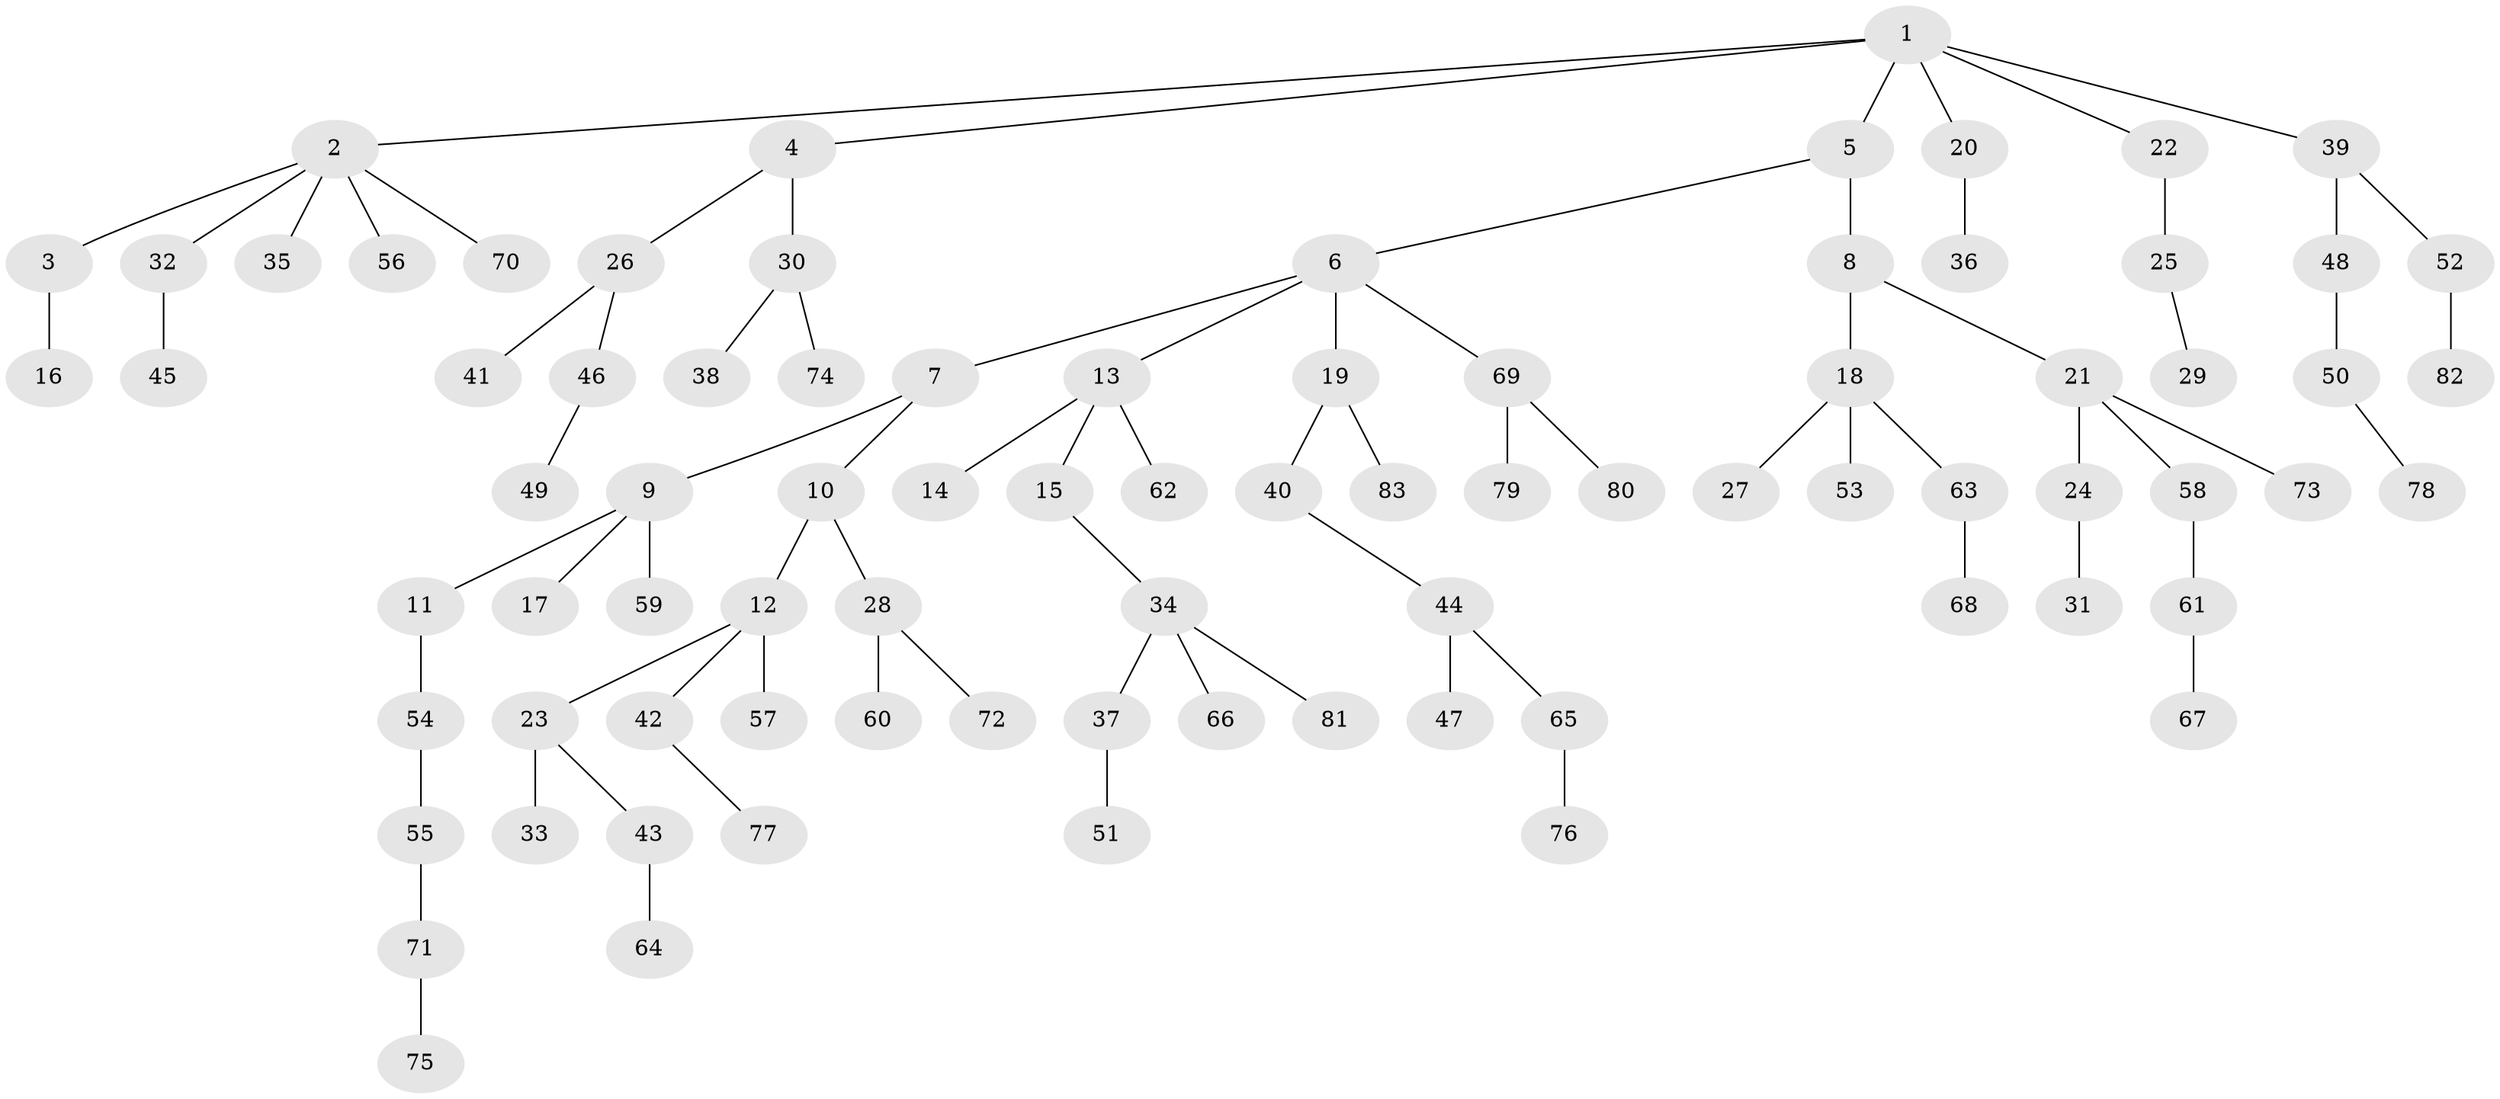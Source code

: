 // coarse degree distribution, {7: 0.019230769230769232, 6: 0.038461538461538464, 4: 0.057692307692307696, 3: 0.1346153846153846, 2: 0.21153846153846154, 1: 0.5384615384615384}
// Generated by graph-tools (version 1.1) at 2025/24/03/03/25 07:24:08]
// undirected, 83 vertices, 82 edges
graph export_dot {
graph [start="1"]
  node [color=gray90,style=filled];
  1;
  2;
  3;
  4;
  5;
  6;
  7;
  8;
  9;
  10;
  11;
  12;
  13;
  14;
  15;
  16;
  17;
  18;
  19;
  20;
  21;
  22;
  23;
  24;
  25;
  26;
  27;
  28;
  29;
  30;
  31;
  32;
  33;
  34;
  35;
  36;
  37;
  38;
  39;
  40;
  41;
  42;
  43;
  44;
  45;
  46;
  47;
  48;
  49;
  50;
  51;
  52;
  53;
  54;
  55;
  56;
  57;
  58;
  59;
  60;
  61;
  62;
  63;
  64;
  65;
  66;
  67;
  68;
  69;
  70;
  71;
  72;
  73;
  74;
  75;
  76;
  77;
  78;
  79;
  80;
  81;
  82;
  83;
  1 -- 2;
  1 -- 4;
  1 -- 5;
  1 -- 20;
  1 -- 22;
  1 -- 39;
  2 -- 3;
  2 -- 32;
  2 -- 35;
  2 -- 56;
  2 -- 70;
  3 -- 16;
  4 -- 26;
  4 -- 30;
  5 -- 6;
  5 -- 8;
  6 -- 7;
  6 -- 13;
  6 -- 19;
  6 -- 69;
  7 -- 9;
  7 -- 10;
  8 -- 18;
  8 -- 21;
  9 -- 11;
  9 -- 17;
  9 -- 59;
  10 -- 12;
  10 -- 28;
  11 -- 54;
  12 -- 23;
  12 -- 42;
  12 -- 57;
  13 -- 14;
  13 -- 15;
  13 -- 62;
  15 -- 34;
  18 -- 27;
  18 -- 53;
  18 -- 63;
  19 -- 40;
  19 -- 83;
  20 -- 36;
  21 -- 24;
  21 -- 58;
  21 -- 73;
  22 -- 25;
  23 -- 33;
  23 -- 43;
  24 -- 31;
  25 -- 29;
  26 -- 41;
  26 -- 46;
  28 -- 60;
  28 -- 72;
  30 -- 38;
  30 -- 74;
  32 -- 45;
  34 -- 37;
  34 -- 66;
  34 -- 81;
  37 -- 51;
  39 -- 48;
  39 -- 52;
  40 -- 44;
  42 -- 77;
  43 -- 64;
  44 -- 47;
  44 -- 65;
  46 -- 49;
  48 -- 50;
  50 -- 78;
  52 -- 82;
  54 -- 55;
  55 -- 71;
  58 -- 61;
  61 -- 67;
  63 -- 68;
  65 -- 76;
  69 -- 79;
  69 -- 80;
  71 -- 75;
}
